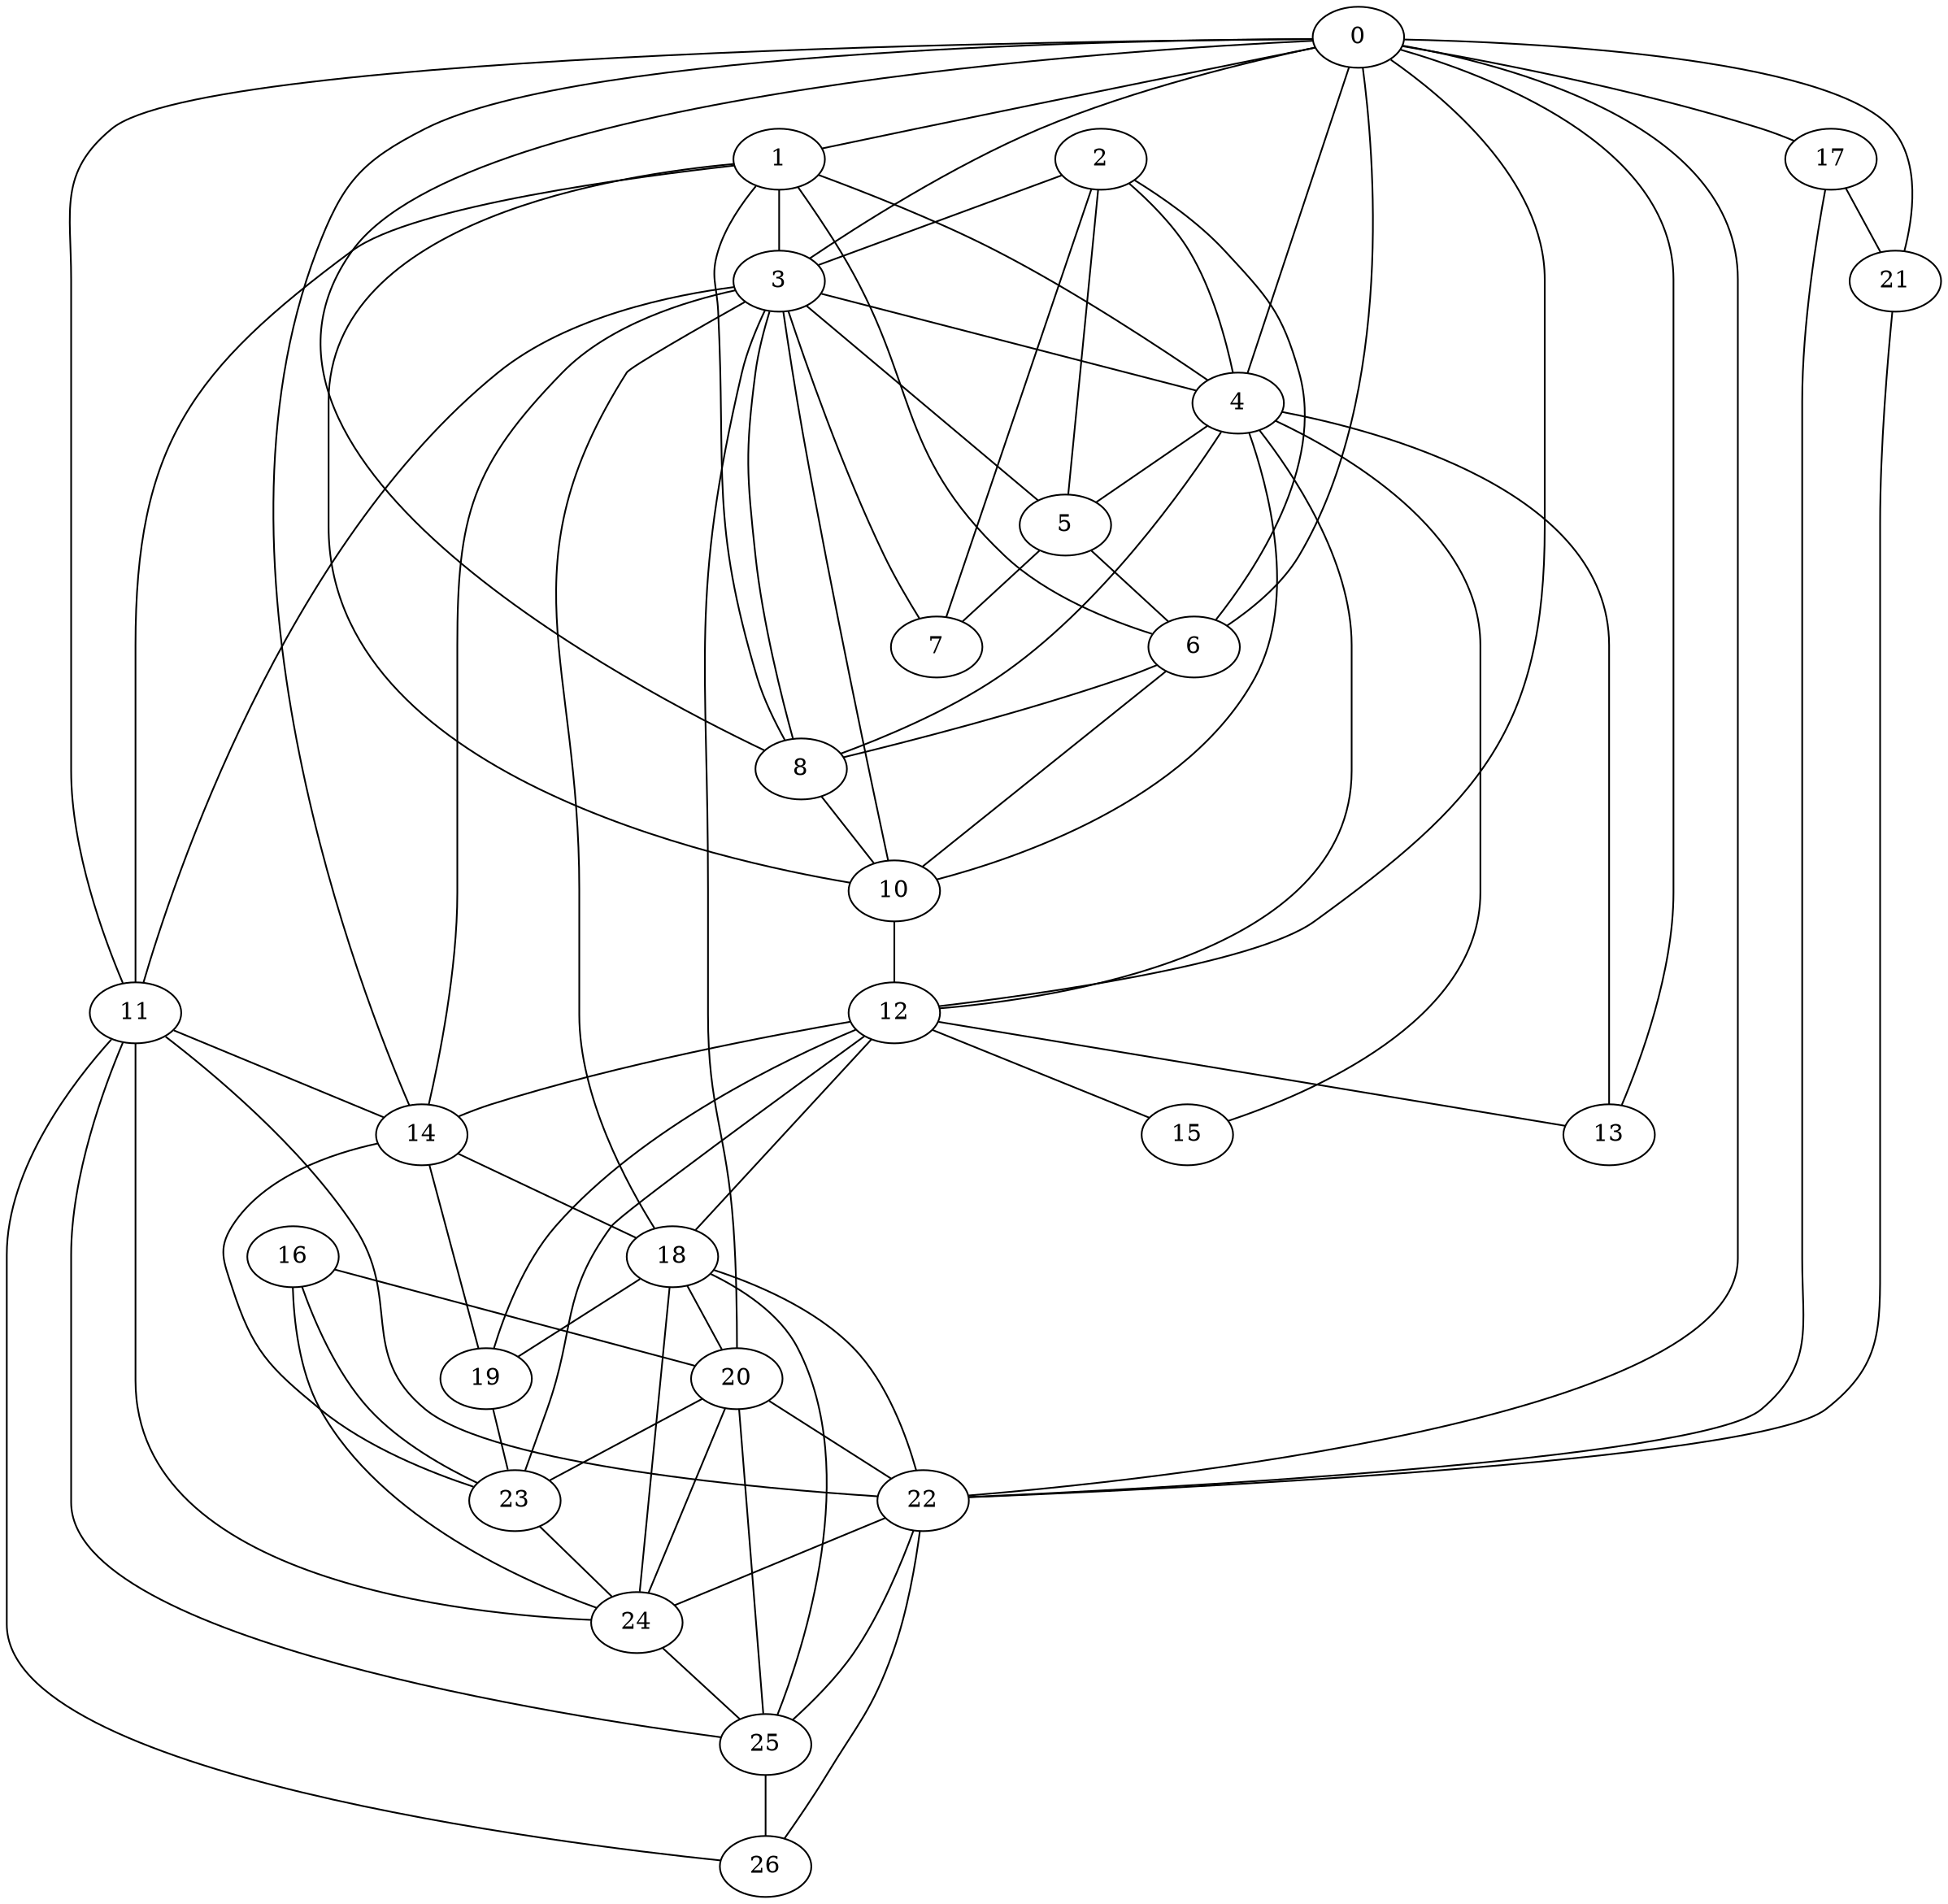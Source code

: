 graph G {
   8 -- 10
   0 -- 1
   0 -- 11
   0 -- 3
   0 -- 12
   0 -- 4
   0 -- 8
   0 -- 14
   0 -- 6
   0 -- 13
   0 -- 22
   0 -- 17
   0 -- 21
   1 -- 8
   1 -- 11
   1 -- 3
   1 -- 4
   1 -- 6
   1 -- 10
   2 -- 3
   2 -- 4
   2 -- 6
   2 -- 5
   2 -- 7
   3 -- 8
   3 -- 4
   3 -- 10
   3 -- 5
   3 -- 7
   3 -- 14
   3 -- 11
   3 -- 18
   3 -- 20
   4 -- 8
   4 -- 10
   4 -- 13
   4 -- 5
   4 -- 12
   4 -- 15
   5 -- 6
   5 -- 7
   6 -- 10
   6 -- 8
   10 -- 12
   11 -- 24
   11 -- 22
   11 -- 14
   11 -- 25
   11 -- 26
   12 -- 18
   12 -- 13
   12 -- 23
   12 -- 15
   12 -- 19
   12 -- 14
   14 -- 19
   14 -- 18
   14 -- 23
   16 -- 24
   16 -- 23
   16 -- 20
   17 -- 22
   17 -- 21
   18 -- 20
   18 -- 19
   18 -- 22
   18 -- 24
   18 -- 25
   19 -- 23
   20 -- 24
   20 -- 23
   20 -- 22
   20 -- 25
   21 -- 22
   22 -- 24
   22 -- 25
   22 -- 26
   23 -- 24
   24 -- 25
   25 -- 26
}

